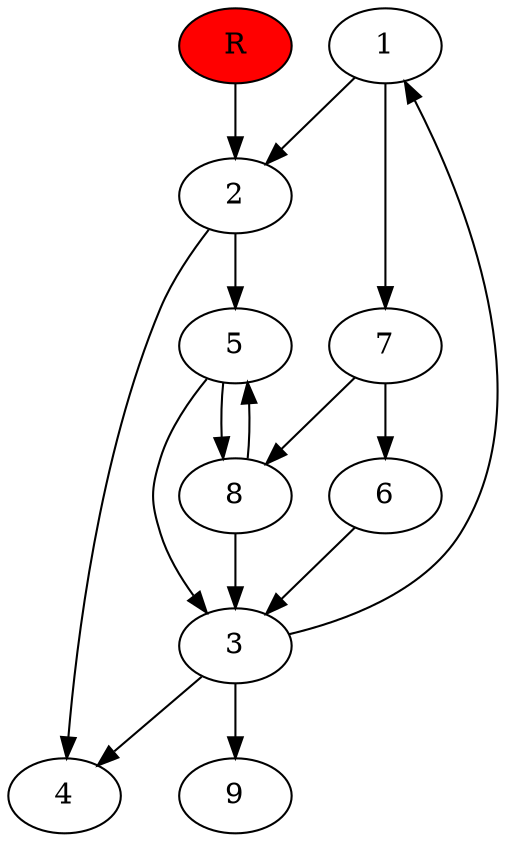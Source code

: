 digraph prb48085 {
	1
	2
	3
	4
	5
	6
	7
	8
	R [fillcolor="#ff0000" style=filled]
	1 -> 2
	1 -> 7
	2 -> 4
	2 -> 5
	3 -> 1
	3 -> 4
	3 -> 9
	5 -> 3
	5 -> 8
	6 -> 3
	7 -> 6
	7 -> 8
	8 -> 3
	8 -> 5
	R -> 2
}
